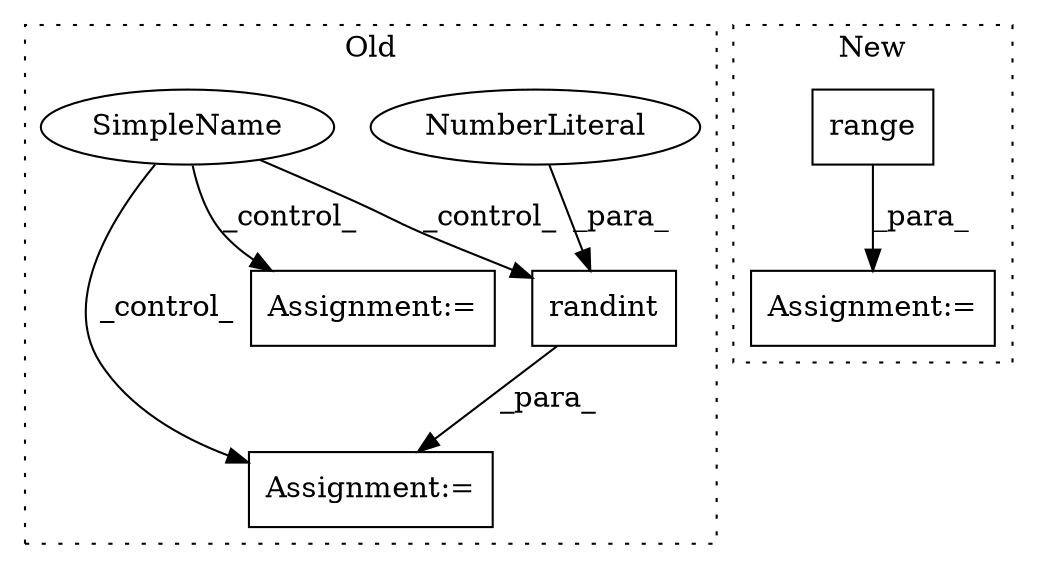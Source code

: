 digraph G {
subgraph cluster0 {
1 [label="randint" a="32" s="1862,1894" l="8,1" shape="box"];
3 [label="Assignment:=" a="7" s="1861" l="1" shape="box"];
5 [label="NumberLiteral" a="34" s="1870" l="1" shape="ellipse"];
6 [label="SimpleName" a="42" s="" l="" shape="ellipse"];
7 [label="Assignment:=" a="7" s="1918" l="1" shape="box"];
label = "Old";
style="dotted";
}
subgraph cluster1 {
2 [label="range" a="32" s="1564,1590" l="6,1" shape="box"];
4 [label="Assignment:=" a="7" s="1621" l="1" shape="box"];
label = "New";
style="dotted";
}
1 -> 3 [label="_para_"];
2 -> 4 [label="_para_"];
5 -> 1 [label="_para_"];
6 -> 1 [label="_control_"];
6 -> 3 [label="_control_"];
6 -> 7 [label="_control_"];
}